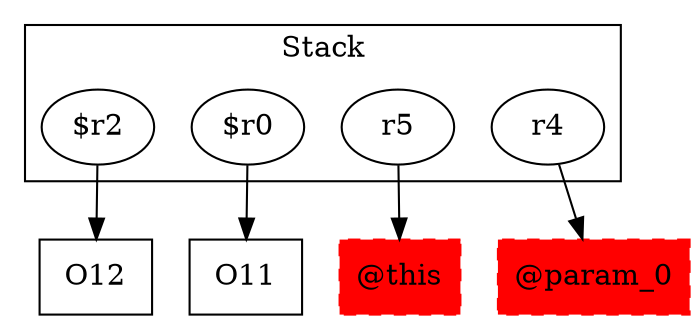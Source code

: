 digraph sample {
  rankDir="LR";
  subgraph cluster_0 {
    label="Stack"
    "$r2"; "$r0"; "r5"; "r4"; 
  }
  "$r2" -> { O12[shape=box]};
  "$r0" -> { O11[shape=box]};
  "r5" -> { "@this"[shape=box]};
  "r4" -> { "@param_0"[shape=box]};
  "@this"[shape=box, style="filled,dashed"];
  "@param_0"[shape=box, style="filled,dashed"];
  "@this"[color="red"];
  "@param_0"[color="red"];
}
